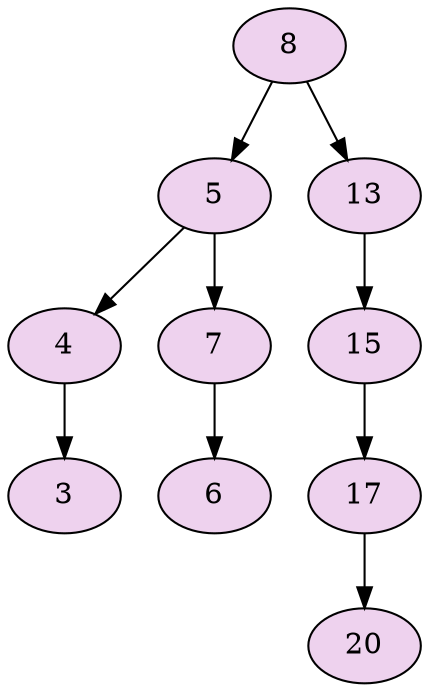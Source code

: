digraph spl { 
node[fillcolor="thistle2", style ="filled", shape="oval"];
8[label="8"];
8->5;
5[label="5"];
5->4;
4[label="4"];
4->3;
3[label="3"];
5->7;
7[label="7"];
7->6;
6[label="6"];
8->13;
13[label="13"];
13->15;
15[label="15"];
15->17;
17[label="17"];
17->20;
20[label="20"];



 overlap=false 
 fontsize=15; 
}